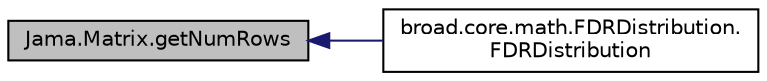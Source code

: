digraph "Jama.Matrix.getNumRows"
{
  edge [fontname="Helvetica",fontsize="10",labelfontname="Helvetica",labelfontsize="10"];
  node [fontname="Helvetica",fontsize="10",shape=record];
  rankdir="LR";
  Node1 [label="Jama.Matrix.getNumRows",height=0.2,width=0.4,color="black", fillcolor="grey75", style="filled" fontcolor="black"];
  Node1 -> Node2 [dir="back",color="midnightblue",fontsize="10",style="solid",fontname="Helvetica"];
  Node2 [label="broad.core.math.FDRDistribution.\lFDRDistribution",height=0.2,width=0.4,color="black", fillcolor="white", style="filled",URL="$classbroad_1_1core_1_1math_1_1_f_d_r_distribution.html#aba60ce138777ae36f2dc50e1e9bae8de"];
}
